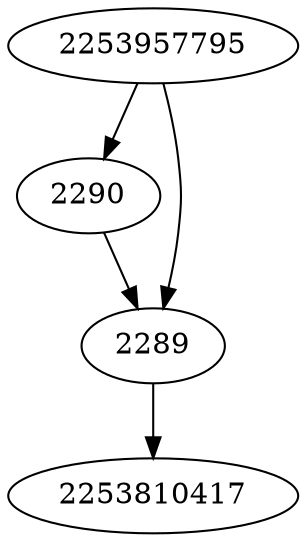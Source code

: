 strict digraph  {
2253810417;
2290;
2253957795;
2289;
2290 -> 2289;
2253957795 -> 2289;
2253957795 -> 2290;
2289 -> 2253810417;
}
